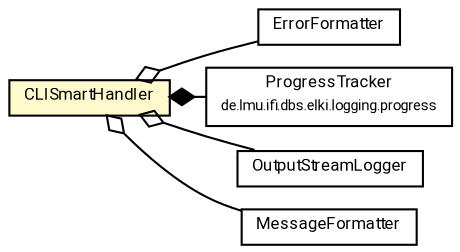 #!/usr/local/bin/dot
#
# Class diagram 
# Generated by UMLGraph version R5_7_2-60-g0e99a6 (http://www.spinellis.gr/umlgraph/)
#

digraph G {
	graph [fontnames="svg"]
	edge [fontname="Roboto",fontsize=7,labelfontname="Roboto",labelfontsize=7,color="black"];
	node [fontname="Roboto",fontcolor="black",fontsize=8,shape=plaintext,margin=0,width=0,height=0];
	nodesep=0.15;
	ranksep=0.25;
	rankdir=LR;
	// de.lmu.ifi.dbs.elki.logging.ErrorFormatter
	c2150723 [label=<<table title="de.lmu.ifi.dbs.elki.logging.ErrorFormatter" border="0" cellborder="1" cellspacing="0" cellpadding="2" href="ErrorFormatter.html" target="_parent">
		<tr><td><table border="0" cellspacing="0" cellpadding="1">
		<tr><td align="center" balign="center"> <font face="Roboto">ErrorFormatter</font> </td></tr>
		</table></td></tr>
		</table>>, URL="ErrorFormatter.html"];
	// de.lmu.ifi.dbs.elki.logging.progress.ProgressTracker
	c2150726 [label=<<table title="de.lmu.ifi.dbs.elki.logging.progress.ProgressTracker" border="0" cellborder="1" cellspacing="0" cellpadding="2" href="progress/ProgressTracker.html" target="_parent">
		<tr><td><table border="0" cellspacing="0" cellpadding="1">
		<tr><td align="center" balign="center"> <font face="Roboto">ProgressTracker</font> </td></tr>
		<tr><td align="center" balign="center"> <font face="Roboto" point-size="7.0">de.lmu.ifi.dbs.elki.logging.progress</font> </td></tr>
		</table></td></tr>
		</table>>, URL="progress/ProgressTracker.html"];
	// de.lmu.ifi.dbs.elki.logging.CLISmartHandler
	c2150732 [label=<<table title="de.lmu.ifi.dbs.elki.logging.CLISmartHandler" border="0" cellborder="1" cellspacing="0" cellpadding="2" bgcolor="lemonChiffon" href="CLISmartHandler.html" target="_parent">
		<tr><td><table border="0" cellspacing="0" cellpadding="1">
		<tr><td align="center" balign="center"> <font face="Roboto">CLISmartHandler</font> </td></tr>
		</table></td></tr>
		</table>>, URL="CLISmartHandler.html"];
	// de.lmu.ifi.dbs.elki.logging.OutputStreamLogger
	c2150736 [label=<<table title="de.lmu.ifi.dbs.elki.logging.OutputStreamLogger" border="0" cellborder="1" cellspacing="0" cellpadding="2" href="OutputStreamLogger.html" target="_parent">
		<tr><td><table border="0" cellspacing="0" cellpadding="1">
		<tr><td align="center" balign="center"> <font face="Roboto">OutputStreamLogger</font> </td></tr>
		</table></td></tr>
		</table>>, URL="OutputStreamLogger.html"];
	// de.lmu.ifi.dbs.elki.logging.MessageFormatter
	c2150748 [label=<<table title="de.lmu.ifi.dbs.elki.logging.MessageFormatter" border="0" cellborder="1" cellspacing="0" cellpadding="2" href="MessageFormatter.html" target="_parent">
		<tr><td><table border="0" cellspacing="0" cellpadding="1">
		<tr><td align="center" balign="center"> <font face="Roboto">MessageFormatter</font> </td></tr>
		</table></td></tr>
		</table>>, URL="MessageFormatter.html"];
	// de.lmu.ifi.dbs.elki.logging.CLISmartHandler composed de.lmu.ifi.dbs.elki.logging.progress.ProgressTracker
	c2150732 -> c2150726 [arrowhead=none,arrowtail=diamond,dir=back,weight=6];
	// de.lmu.ifi.dbs.elki.logging.CLISmartHandler has de.lmu.ifi.dbs.elki.logging.MessageFormatter
	c2150732 -> c2150748 [arrowhead=none,arrowtail=ediamond,dir=back,weight=4];
	// de.lmu.ifi.dbs.elki.logging.CLISmartHandler has de.lmu.ifi.dbs.elki.logging.ErrorFormatter
	c2150732 -> c2150723 [arrowhead=none,arrowtail=ediamond,dir=back,weight=4];
	// de.lmu.ifi.dbs.elki.logging.CLISmartHandler has de.lmu.ifi.dbs.elki.logging.OutputStreamLogger
	c2150732 -> c2150736 [arrowhead=none,arrowtail=ediamond,dir=back,weight=4];
}


